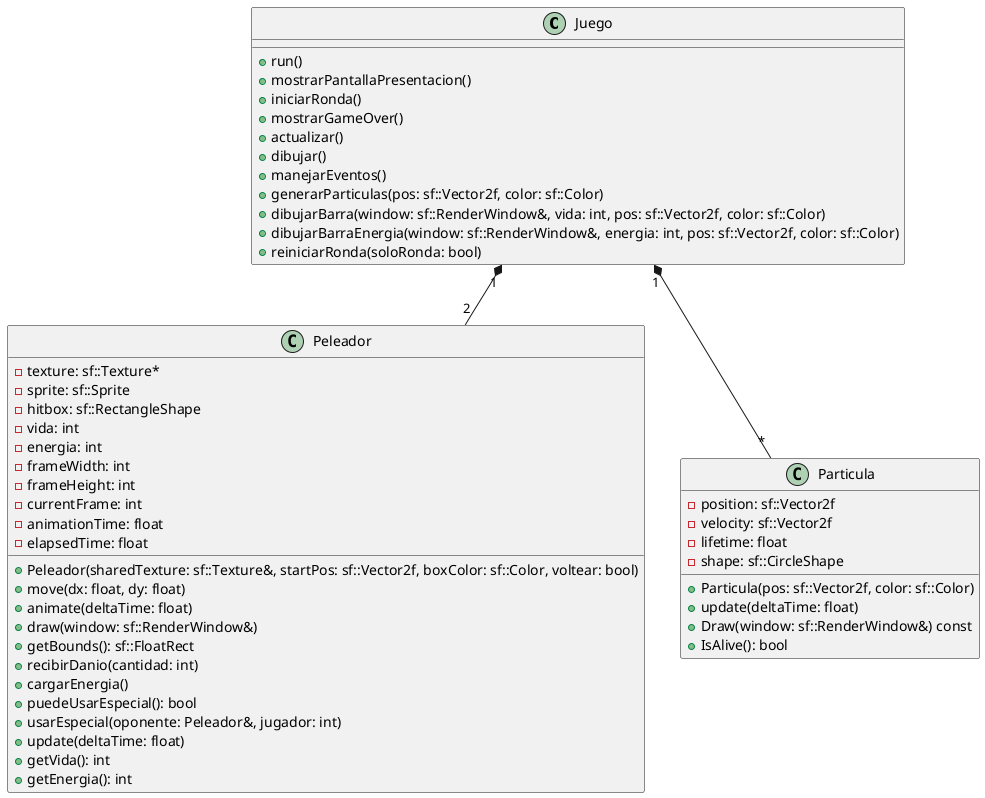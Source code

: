 @startuml

class Juego {
    + run()
    + mostrarPantallaPresentacion()
    + iniciarRonda()
    + mostrarGameOver()
    + actualizar()
    + dibujar()
    + manejarEventos()
    + generarParticulas(pos: sf::Vector2f, color: sf::Color)
    + dibujarBarra(window: sf::RenderWindow&, vida: int, pos: sf::Vector2f, color: sf::Color)
    + dibujarBarraEnergia(window: sf::RenderWindow&, energia: int, pos: sf::Vector2f, color: sf::Color)
    + reiniciarRonda(soloRonda: bool)
}

class Peleador {
    - texture: sf::Texture*
    - sprite: sf::Sprite
    - hitbox: sf::RectangleShape
    - vida: int
    - energia: int
    - frameWidth: int
    - frameHeight: int
    - currentFrame: int
    - animationTime: float
    - elapsedTime: float
    + Peleador(sharedTexture: sf::Texture&, startPos: sf::Vector2f, boxColor: sf::Color, voltear: bool)
    + move(dx: float, dy: float)
    + animate(deltaTime: float)
    + draw(window: sf::RenderWindow&)
    + getBounds(): sf::FloatRect
    + recibirDanio(cantidad: int)
    + cargarEnergia()
    + puedeUsarEspecial(): bool
    + usarEspecial(oponente: Peleador&, jugador: int)
    + update(deltaTime: float)
    + getVida(): int
    + getEnergia(): int
}

class Particula {
    - position: sf::Vector2f
    - velocity: sf::Vector2f
    - lifetime: float
    - shape: sf::CircleShape
    + Particula(pos: sf::Vector2f, color: sf::Color)
    + update(deltaTime: float)
    + Draw(window: sf::RenderWindow&) const
    + IsAlive(): bool
}

Juego "1" *-- "2" Peleador
Juego "1" *-- "*" Particula

@enduml

